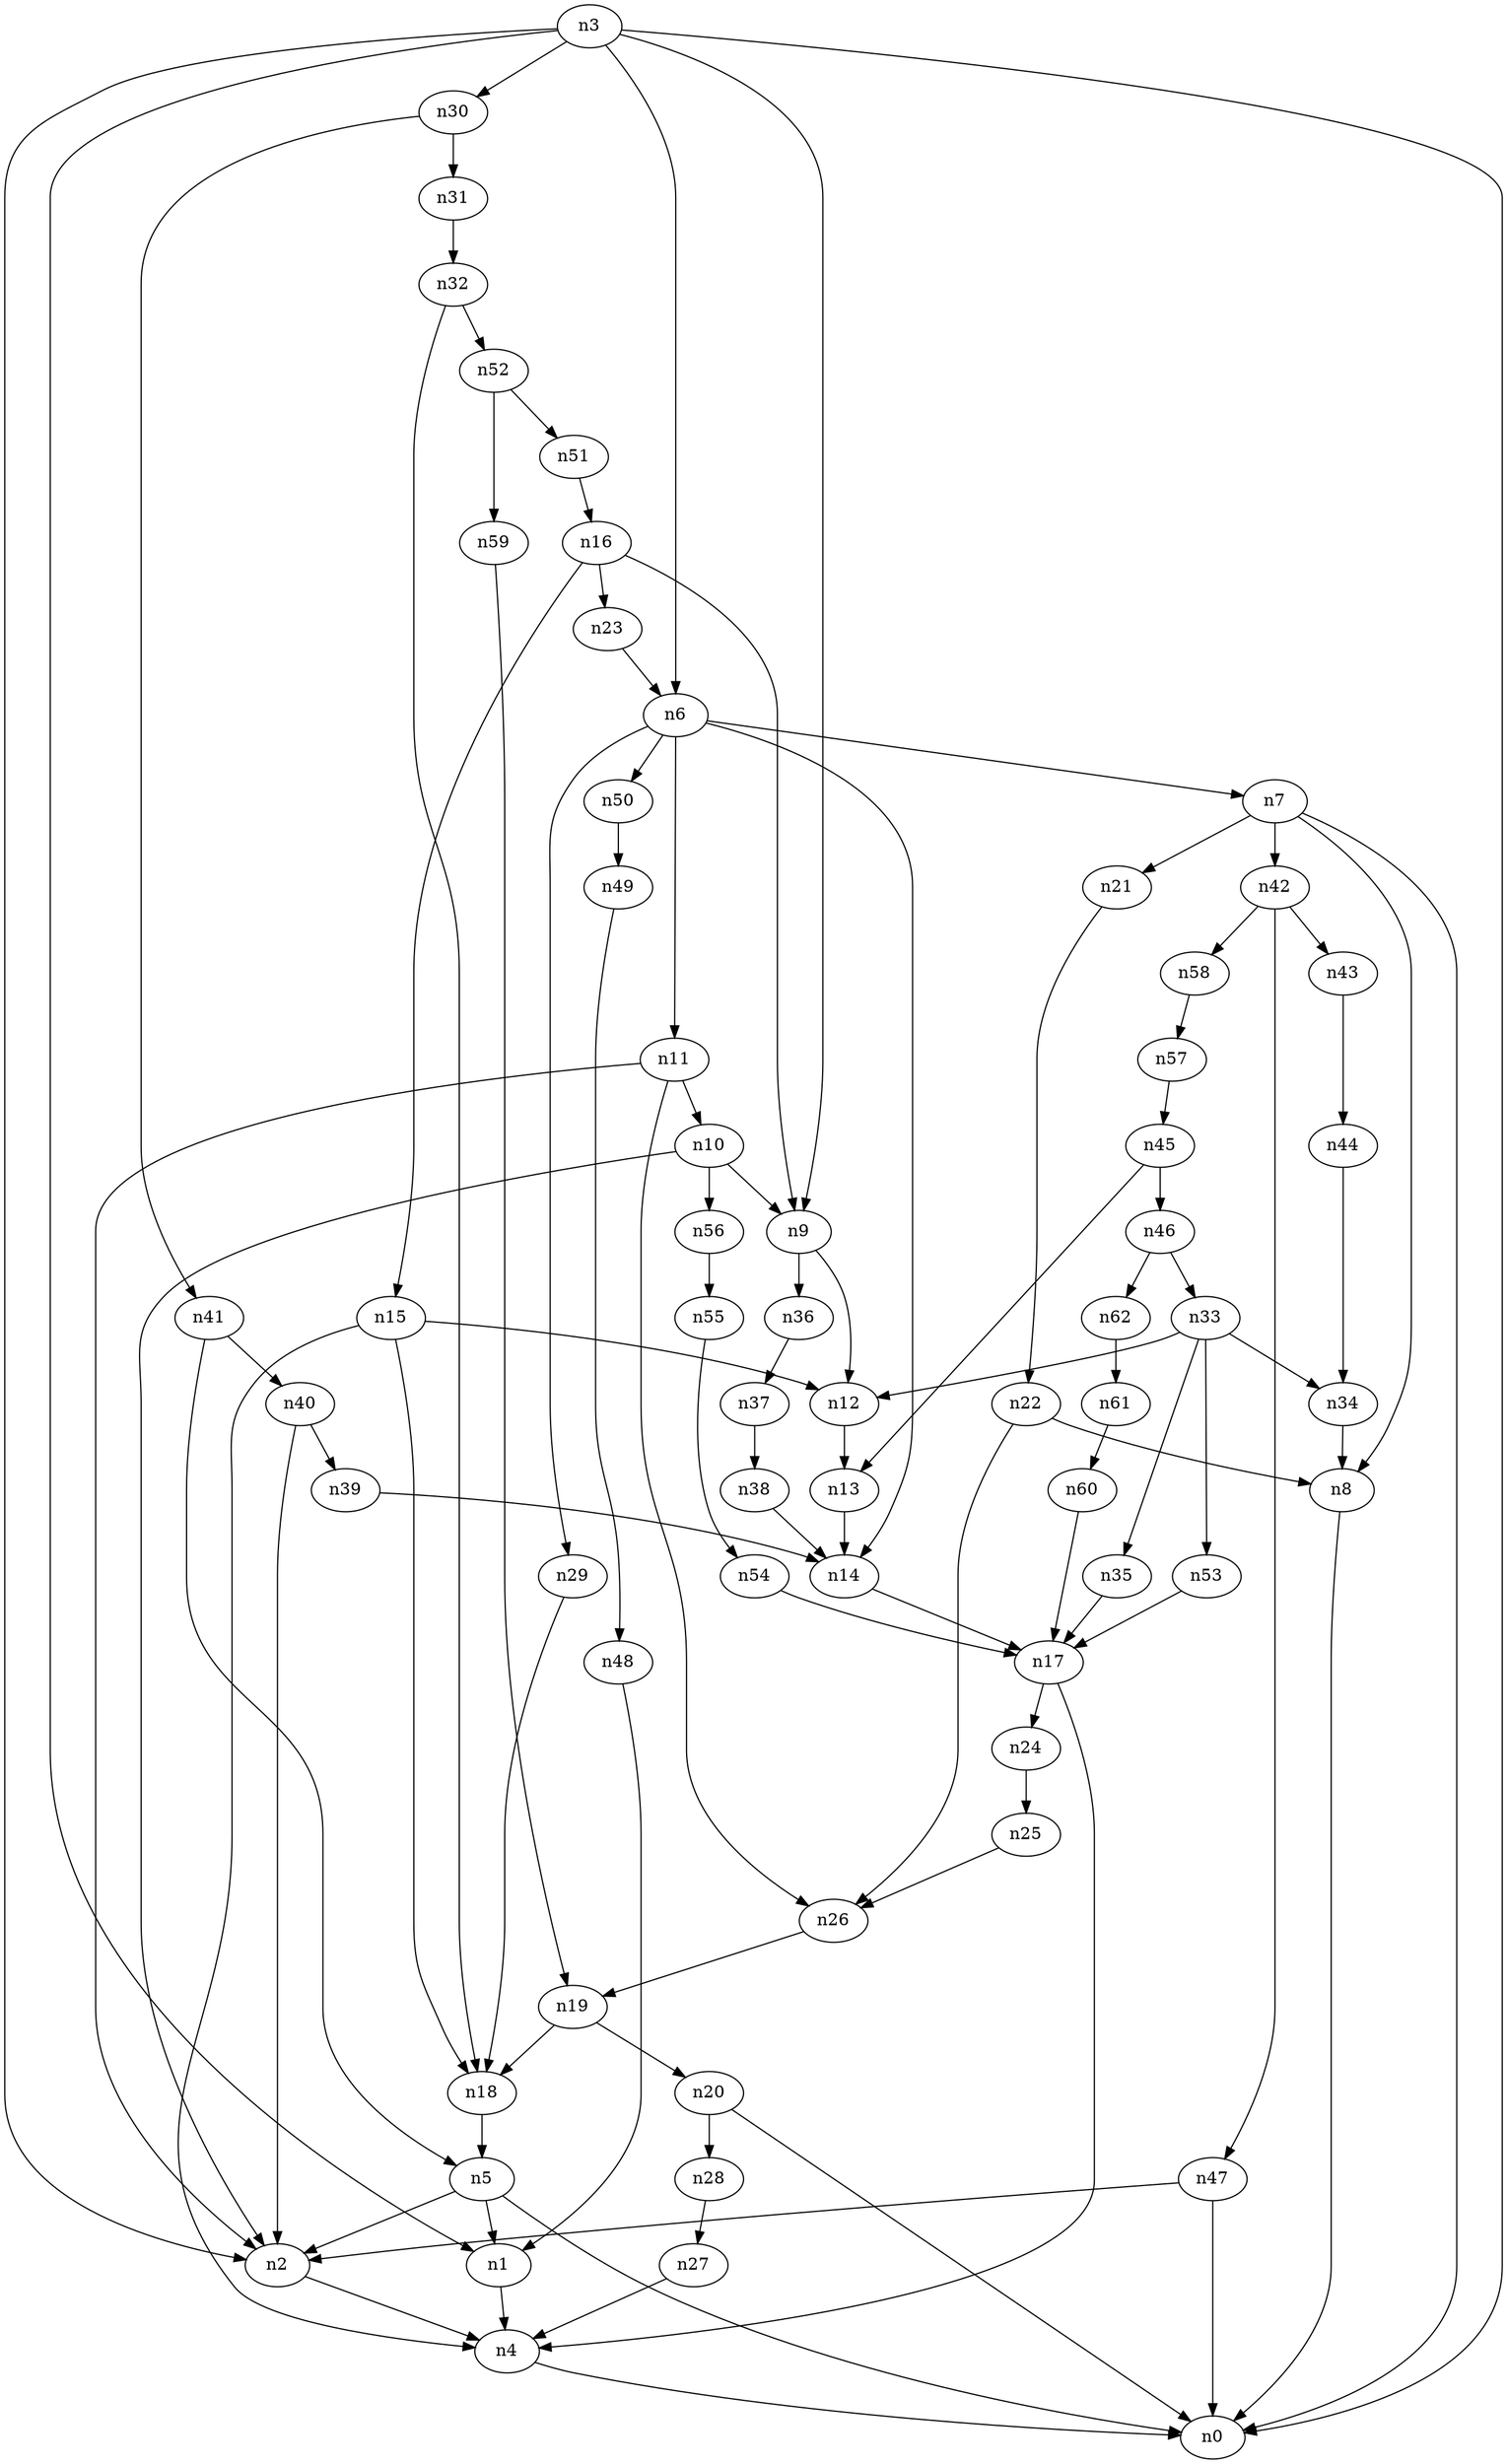 digraph G {
	n1 -> n4	 [_graphml_id=e4];
	n2 -> n4	 [_graphml_id=e7];
	n3 -> n0	 [_graphml_id=e0];
	n3 -> n1	 [_graphml_id=e3];
	n3 -> n2	 [_graphml_id=e6];
	n3 -> n6	 [_graphml_id=e9];
	n3 -> n9	 [_graphml_id=e13];
	n3 -> n30	 [_graphml_id=e48];
	n4 -> n0	 [_graphml_id=e1];
	n5 -> n0	 [_graphml_id=e2];
	n5 -> n1	 [_graphml_id=e5];
	n5 -> n2	 [_graphml_id=e8];
	n6 -> n7	 [_graphml_id=e10];
	n6 -> n11	 [_graphml_id=e17];
	n6 -> n14	 [_graphml_id=e21];
	n6 -> n29	 [_graphml_id=e45];
	n6 -> n50	 [_graphml_id=e81];
	n7 -> n0	 [_graphml_id=e47];
	n7 -> n8	 [_graphml_id=e11];
	n7 -> n21	 [_graphml_id=e32];
	n7 -> n42	 [_graphml_id=e68];
	n8 -> n0	 [_graphml_id=e12];
	n9 -> n12	 [_graphml_id=e18];
	n9 -> n36	 [_graphml_id=e58];
	n10 -> n2	 [_graphml_id=e15];
	n10 -> n9	 [_graphml_id=e14];
	n10 -> n56	 [_graphml_id=e91];
	n11 -> n2	 [_graphml_id=e37];
	n11 -> n10	 [_graphml_id=e16];
	n11 -> n26	 [_graphml_id=e77];
	n12 -> n13	 [_graphml_id=e19];
	n13 -> n14	 [_graphml_id=e20];
	n14 -> n17	 [_graphml_id=e25];
	n15 -> n4	 [_graphml_id=e22];
	n15 -> n12	 [_graphml_id=e27];
	n15 -> n18	 [_graphml_id=e97];
	n16 -> n9	 [_graphml_id=e24];
	n16 -> n15	 [_graphml_id=e23];
	n16 -> n23	 [_graphml_id=e35];
	n17 -> n4	 [_graphml_id=e26];
	n17 -> n24	 [_graphml_id=e38];
	n18 -> n5	 [_graphml_id=e28];
	n19 -> n18	 [_graphml_id=e29];
	n19 -> n20	 [_graphml_id=e30];
	n20 -> n0	 [_graphml_id=e31];
	n20 -> n28	 [_graphml_id=e44];
	n21 -> n22	 [_graphml_id=e33];
	n22 -> n8	 [_graphml_id=e34];
	n22 -> n26	 [_graphml_id=e41];
	n23 -> n6	 [_graphml_id=e36];
	n24 -> n25	 [_graphml_id=e39];
	n25 -> n26	 [_graphml_id=e40];
	n26 -> n19	 [_graphml_id=e57];
	n27 -> n4	 [_graphml_id=e42];
	n28 -> n27	 [_graphml_id=e43];
	n29 -> n18	 [_graphml_id=e46];
	n30 -> n31	 [_graphml_id=e49];
	n30 -> n41	 [_graphml_id=e67];
	n31 -> n32	 [_graphml_id=e50];
	n32 -> n18	 [_graphml_id=e51];
	n32 -> n52	 [_graphml_id=e84];
	n33 -> n12	 [_graphml_id=e52];
	n33 -> n34	 [_graphml_id=e53];
	n33 -> n35	 [_graphml_id=e55];
	n33 -> n53	 [_graphml_id=e86];
	n34 -> n8	 [_graphml_id=e54];
	n35 -> n17	 [_graphml_id=e56];
	n36 -> n37	 [_graphml_id=e59];
	n37 -> n38	 [_graphml_id=e60];
	n38 -> n14	 [_graphml_id=e61];
	n39 -> n14	 [_graphml_id=e62];
	n40 -> n2	 [_graphml_id=e64];
	n40 -> n39	 [_graphml_id=e63];
	n41 -> n5	 [_graphml_id=e65];
	n41 -> n40	 [_graphml_id=e66];
	n42 -> n43	 [_graphml_id=e69];
	n42 -> n47	 [_graphml_id=e76];
	n42 -> n58	 [_graphml_id=e94];
	n43 -> n44	 [_graphml_id=e70];
	n44 -> n34	 [_graphml_id=e71];
	n45 -> n13	 [_graphml_id=e72];
	n45 -> n46	 [_graphml_id=e73];
	n46 -> n33	 [_graphml_id=e74];
	n46 -> n62	 [_graphml_id=e101];
	n47 -> n0	 [_graphml_id=e75];
	n47 -> n2	 [_graphml_id=e87];
	n48 -> n1	 [_graphml_id=e78];
	n49 -> n48	 [_graphml_id=e79];
	n50 -> n49	 [_graphml_id=e80];
	n51 -> n16	 [_graphml_id=e82];
	n52 -> n51	 [_graphml_id=e83];
	n52 -> n59	 [_graphml_id=e95];
	n53 -> n17	 [_graphml_id=e85];
	n54 -> n17	 [_graphml_id=e88];
	n55 -> n54	 [_graphml_id=e89];
	n56 -> n55	 [_graphml_id=e90];
	n57 -> n45	 [_graphml_id=e92];
	n58 -> n57	 [_graphml_id=e93];
	n59 -> n19	 [_graphml_id=e96];
	n60 -> n17	 [_graphml_id=e98];
	n61 -> n60	 [_graphml_id=e99];
	n62 -> n61	 [_graphml_id=e100];
}
